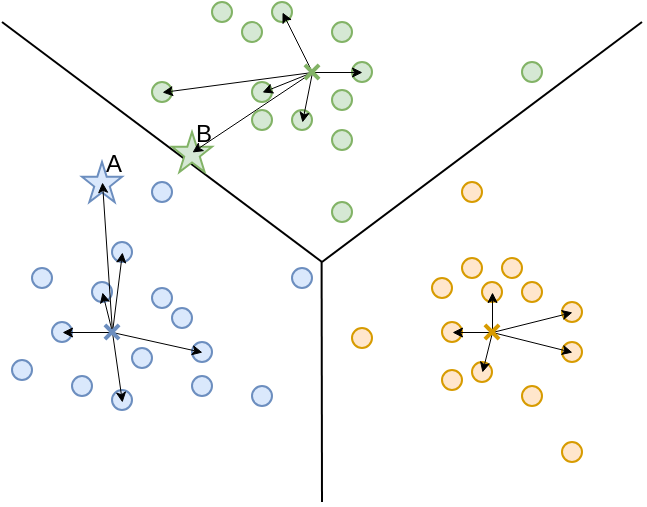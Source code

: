 <mxfile version="21.1.1" type="device">
  <diagram name="Página-1" id="OrqeLabSoHrJaveR5Bbe">
    <mxGraphModel dx="478" dy="264" grid="1" gridSize="10" guides="1" tooltips="1" connect="1" arrows="1" fold="1" page="1" pageScale="1" pageWidth="1169" pageHeight="827" math="1" shadow="0">
      <root>
        <mxCell id="0" />
        <mxCell id="1" parent="0" />
        <mxCell id="O8oyMUkmjf1qL9M-a0hE-57" value="" style="endArrow=none;html=1;rounded=0;" parent="1" edge="1">
          <mxGeometry width="50" height="50" relative="1" as="geometry">
            <mxPoint x="480" y="240" as="sourcePoint" />
            <mxPoint x="640" y="360" as="targetPoint" />
          </mxGeometry>
        </mxCell>
        <mxCell id="MGjDjrIjQ0HnxV2XTS2R-1" value="B" style="verticalLabelPosition=top;verticalAlign=bottom;html=1;shape=mxgraph.basic.star;fillColor=#d5e8d4;strokeColor=#82b366;labelPosition=right;align=left;spacing=-8;" vertex="1" parent="1">
          <mxGeometry x="565" y="295" width="20" height="20" as="geometry" />
        </mxCell>
        <mxCell id="MGjDjrIjQ0HnxV2XTS2R-3" value="" style="endArrow=classic;html=1;rounded=0;strokeWidth=0.5;endFill=1;endSize=4;exitX=0.5;exitY=0.5;exitDx=0;exitDy=0;exitPerimeter=0;" edge="1" parent="1" source="vNLIBIN-TZ7BRK8E6ICu-10">
          <mxGeometry width="50" height="50" relative="1" as="geometry">
            <mxPoint x="627.5" y="270" as="sourcePoint" />
            <mxPoint x="575" y="305" as="targetPoint" />
          </mxGeometry>
        </mxCell>
        <mxCell id="O8oyMUkmjf1qL9M-a0hE-2" value="" style="ellipse;whiteSpace=wrap;html=1;aspect=fixed;fillColor=#dae8fc;strokeColor=#6c8ebf;" parent="1" vertex="1">
          <mxGeometry x="525" y="370" width="10" height="10" as="geometry" />
        </mxCell>
        <mxCell id="O8oyMUkmjf1qL9M-a0hE-3" value="" style="ellipse;whiteSpace=wrap;html=1;aspect=fixed;fillColor=#dae8fc;strokeColor=#6c8ebf;" parent="1" vertex="1">
          <mxGeometry x="485" y="409" width="10" height="10" as="geometry" />
        </mxCell>
        <mxCell id="O8oyMUkmjf1qL9M-a0hE-4" value="" style="ellipse;whiteSpace=wrap;html=1;aspect=fixed;fillColor=#dae8fc;strokeColor=#6c8ebf;" parent="1" vertex="1">
          <mxGeometry x="505" y="390" width="10" height="10" as="geometry" />
        </mxCell>
        <mxCell id="O8oyMUkmjf1qL9M-a0hE-5" value="" style="ellipse;whiteSpace=wrap;html=1;aspect=fixed;fillColor=#dae8fc;strokeColor=#6c8ebf;" parent="1" vertex="1">
          <mxGeometry x="565" y="383" width="10" height="10" as="geometry" />
        </mxCell>
        <mxCell id="O8oyMUkmjf1qL9M-a0hE-6" value="" style="ellipse;whiteSpace=wrap;html=1;aspect=fixed;fillColor=#dae8fc;strokeColor=#6c8ebf;" parent="1" vertex="1">
          <mxGeometry x="575" y="400" width="10" height="10" as="geometry" />
        </mxCell>
        <mxCell id="O8oyMUkmjf1qL9M-a0hE-7" value="" style="ellipse;whiteSpace=wrap;html=1;aspect=fixed;fillColor=#dae8fc;strokeColor=#6c8ebf;" parent="1" vertex="1">
          <mxGeometry x="545" y="403" width="10" height="10" as="geometry" />
        </mxCell>
        <mxCell id="O8oyMUkmjf1qL9M-a0hE-8" value="" style="ellipse;whiteSpace=wrap;html=1;aspect=fixed;fillColor=#dae8fc;strokeColor=#6c8ebf;" parent="1" vertex="1">
          <mxGeometry x="555" y="373" width="10" height="10" as="geometry" />
        </mxCell>
        <mxCell id="O8oyMUkmjf1qL9M-a0hE-9" value="" style="ellipse;whiteSpace=wrap;html=1;aspect=fixed;fillColor=#dae8fc;strokeColor=#6c8ebf;" parent="1" vertex="1">
          <mxGeometry x="515" y="417" width="10" height="10" as="geometry" />
        </mxCell>
        <mxCell id="O8oyMUkmjf1qL9M-a0hE-10" value="" style="ellipse;whiteSpace=wrap;html=1;aspect=fixed;fillColor=#dae8fc;strokeColor=#6c8ebf;" parent="1" vertex="1">
          <mxGeometry x="535" y="424" width="10" height="10" as="geometry" />
        </mxCell>
        <mxCell id="O8oyMUkmjf1qL9M-a0hE-11" value="" style="ellipse;whiteSpace=wrap;html=1;aspect=fixed;fillColor=#dae8fc;strokeColor=#6c8ebf;" parent="1" vertex="1">
          <mxGeometry x="575" y="417" width="10" height="10" as="geometry" />
        </mxCell>
        <mxCell id="O8oyMUkmjf1qL9M-a0hE-12" value="" style="ellipse;whiteSpace=wrap;html=1;aspect=fixed;fillColor=#dae8fc;strokeColor=#6c8ebf;" parent="1" vertex="1">
          <mxGeometry x="495" y="363" width="10" height="10" as="geometry" />
        </mxCell>
        <mxCell id="O8oyMUkmjf1qL9M-a0hE-13" value="" style="ellipse;whiteSpace=wrap;html=1;aspect=fixed;fillColor=#dae8fc;strokeColor=#6c8ebf;" parent="1" vertex="1">
          <mxGeometry x="535" y="350" width="10" height="10" as="geometry" />
        </mxCell>
        <mxCell id="O8oyMUkmjf1qL9M-a0hE-15" value="" style="ellipse;whiteSpace=wrap;html=1;aspect=fixed;fillColor=#d5e8d4;strokeColor=#82b366;" parent="1" vertex="1">
          <mxGeometry x="600" y="240" width="10" height="10" as="geometry" />
        </mxCell>
        <mxCell id="O8oyMUkmjf1qL9M-a0hE-17" value="" style="ellipse;whiteSpace=wrap;html=1;aspect=fixed;fillColor=#d5e8d4;strokeColor=#82b366;" parent="1" vertex="1">
          <mxGeometry x="605" y="270" width="10" height="10" as="geometry" />
        </mxCell>
        <mxCell id="O8oyMUkmjf1qL9M-a0hE-19" value="" style="ellipse;whiteSpace=wrap;html=1;aspect=fixed;fillColor=#d5e8d4;strokeColor=#82b366;" parent="1" vertex="1">
          <mxGeometry x="655" y="260" width="10" height="10" as="geometry" />
        </mxCell>
        <mxCell id="O8oyMUkmjf1qL9M-a0hE-20" value="" style="ellipse;whiteSpace=wrap;html=1;aspect=fixed;fillColor=#d5e8d4;strokeColor=#82b366;" parent="1" vertex="1">
          <mxGeometry x="645" y="274" width="10" height="10" as="geometry" />
        </mxCell>
        <mxCell id="O8oyMUkmjf1qL9M-a0hE-21" value="" style="ellipse;whiteSpace=wrap;html=1;aspect=fixed;fillColor=#d5e8d4;strokeColor=#82b366;" parent="1" vertex="1">
          <mxGeometry x="645" y="240" width="10" height="10" as="geometry" />
        </mxCell>
        <mxCell id="O8oyMUkmjf1qL9M-a0hE-22" value="" style="ellipse;whiteSpace=wrap;html=1;aspect=fixed;fillColor=#d5e8d4;strokeColor=#82b366;" parent="1" vertex="1">
          <mxGeometry x="605" y="284" width="10" height="10" as="geometry" />
        </mxCell>
        <mxCell id="O8oyMUkmjf1qL9M-a0hE-23" value="" style="ellipse;whiteSpace=wrap;html=1;aspect=fixed;fillColor=#d5e8d4;strokeColor=#82b366;" parent="1" vertex="1">
          <mxGeometry x="625" y="284" width="10" height="10" as="geometry" />
        </mxCell>
        <mxCell id="O8oyMUkmjf1qL9M-a0hE-24" value="" style="ellipse;whiteSpace=wrap;html=1;aspect=fixed;fillColor=#d5e8d4;strokeColor=#82b366;" parent="1" vertex="1">
          <mxGeometry x="645" y="294" width="10" height="10" as="geometry" />
        </mxCell>
        <mxCell id="O8oyMUkmjf1qL9M-a0hE-25" value="" style="ellipse;whiteSpace=wrap;html=1;aspect=fixed;fillColor=#d5e8d4;strokeColor=#82b366;" parent="1" vertex="1">
          <mxGeometry x="585" y="230" width="10" height="10" as="geometry" />
        </mxCell>
        <mxCell id="O8oyMUkmjf1qL9M-a0hE-26" value="" style="ellipse;whiteSpace=wrap;html=1;aspect=fixed;fillColor=#d5e8d4;strokeColor=#82b366;" parent="1" vertex="1">
          <mxGeometry x="615" y="230" width="10" height="10" as="geometry" />
        </mxCell>
        <mxCell id="O8oyMUkmjf1qL9M-a0hE-42" value="" style="ellipse;whiteSpace=wrap;html=1;aspect=fixed;fillColor=#ffe6cc;strokeColor=#d79b00;" parent="1" vertex="1">
          <mxGeometry x="695" y="368" width="10" height="10" as="geometry" />
        </mxCell>
        <mxCell id="O8oyMUkmjf1qL9M-a0hE-43" value="" style="ellipse;whiteSpace=wrap;html=1;aspect=fixed;fillColor=#ffe6cc;strokeColor=#d79b00;" parent="1" vertex="1">
          <mxGeometry x="720" y="370" width="10" height="10" as="geometry" />
        </mxCell>
        <mxCell id="O8oyMUkmjf1qL9M-a0hE-44" value="" style="ellipse;whiteSpace=wrap;html=1;aspect=fixed;fillColor=#ffe6cc;strokeColor=#d79b00;" parent="1" vertex="1">
          <mxGeometry x="700" y="390" width="10" height="10" as="geometry" />
        </mxCell>
        <mxCell id="O8oyMUkmjf1qL9M-a0hE-45" value="" style="ellipse;whiteSpace=wrap;html=1;aspect=fixed;fillColor=#ffe6cc;strokeColor=#d79b00;" parent="1" vertex="1">
          <mxGeometry x="760" y="380" width="10" height="10" as="geometry" />
        </mxCell>
        <mxCell id="O8oyMUkmjf1qL9M-a0hE-46" value="" style="ellipse;whiteSpace=wrap;html=1;aspect=fixed;fillColor=#ffe6cc;strokeColor=#d79b00;" parent="1" vertex="1">
          <mxGeometry x="760" y="400" width="10" height="10" as="geometry" />
        </mxCell>
        <mxCell id="O8oyMUkmjf1qL9M-a0hE-47" value="" style="ellipse;whiteSpace=wrap;html=1;aspect=fixed;fillColor=#ffe6cc;strokeColor=#d79b00;" parent="1" vertex="1">
          <mxGeometry x="730" y="358" width="10" height="10" as="geometry" />
        </mxCell>
        <mxCell id="O8oyMUkmjf1qL9M-a0hE-48" value="" style="ellipse;whiteSpace=wrap;html=1;aspect=fixed;fillColor=#ffe6cc;strokeColor=#d79b00;" parent="1" vertex="1">
          <mxGeometry x="740" y="370" width="10" height="10" as="geometry" />
        </mxCell>
        <mxCell id="O8oyMUkmjf1qL9M-a0hE-49" value="" style="ellipse;whiteSpace=wrap;html=1;aspect=fixed;fillColor=#ffe6cc;strokeColor=#d79b00;" parent="1" vertex="1">
          <mxGeometry x="715" y="410" width="10" height="10" as="geometry" />
        </mxCell>
        <mxCell id="O8oyMUkmjf1qL9M-a0hE-50" value="" style="ellipse;whiteSpace=wrap;html=1;aspect=fixed;fillColor=#ffe6cc;strokeColor=#d79b00;" parent="1" vertex="1">
          <mxGeometry x="740" y="422" width="10" height="10" as="geometry" />
        </mxCell>
        <mxCell id="O8oyMUkmjf1qL9M-a0hE-51" value="" style="ellipse;whiteSpace=wrap;html=1;aspect=fixed;fillColor=#ffe6cc;strokeColor=#d79b00;" parent="1" vertex="1">
          <mxGeometry x="700" y="414" width="10" height="10" as="geometry" />
        </mxCell>
        <mxCell id="O8oyMUkmjf1qL9M-a0hE-52" value="" style="ellipse;whiteSpace=wrap;html=1;aspect=fixed;fillColor=#ffe6cc;strokeColor=#d79b00;" parent="1" vertex="1">
          <mxGeometry x="710" y="358" width="10" height="10" as="geometry" />
        </mxCell>
        <mxCell id="O8oyMUkmjf1qL9M-a0hE-55" value="" style="endArrow=none;html=1;rounded=0;" parent="1" edge="1">
          <mxGeometry width="50" height="50" relative="1" as="geometry">
            <mxPoint x="640" y="360" as="sourcePoint" />
            <mxPoint x="800" y="240" as="targetPoint" />
          </mxGeometry>
        </mxCell>
        <mxCell id="O8oyMUkmjf1qL9M-a0hE-56" value="" style="endArrow=none;html=1;rounded=0;" parent="1" edge="1">
          <mxGeometry width="50" height="50" relative="1" as="geometry">
            <mxPoint x="639.8" y="360" as="sourcePoint" />
            <mxPoint x="640" y="480" as="targetPoint" />
          </mxGeometry>
        </mxCell>
        <mxCell id="O8oyMUkmjf1qL9M-a0hE-58" value="" style="ellipse;whiteSpace=wrap;html=1;aspect=fixed;fillColor=#ffe6cc;strokeColor=#d79b00;" parent="1" vertex="1">
          <mxGeometry x="710" y="320" width="10" height="10" as="geometry" />
        </mxCell>
        <mxCell id="O8oyMUkmjf1qL9M-a0hE-59" value="" style="ellipse;whiteSpace=wrap;html=1;aspect=fixed;fillColor=#ffe6cc;strokeColor=#d79b00;" parent="1" vertex="1">
          <mxGeometry x="655" y="393" width="10" height="10" as="geometry" />
        </mxCell>
        <mxCell id="O8oyMUkmjf1qL9M-a0hE-61" value="" style="ellipse;whiteSpace=wrap;html=1;aspect=fixed;fillColor=#dae8fc;strokeColor=#6c8ebf;" parent="1" vertex="1">
          <mxGeometry x="625" y="363" width="10" height="10" as="geometry" />
        </mxCell>
        <mxCell id="O8oyMUkmjf1qL9M-a0hE-62" value="" style="ellipse;whiteSpace=wrap;html=1;aspect=fixed;fillColor=#dae8fc;strokeColor=#6c8ebf;" parent="1" vertex="1">
          <mxGeometry x="605" y="422" width="10" height="10" as="geometry" />
        </mxCell>
        <mxCell id="O8oyMUkmjf1qL9M-a0hE-63" value="" style="ellipse;whiteSpace=wrap;html=1;aspect=fixed;fillColor=#dae8fc;strokeColor=#6c8ebf;" parent="1" vertex="1">
          <mxGeometry x="555" y="320" width="10" height="10" as="geometry" />
        </mxCell>
        <mxCell id="O8oyMUkmjf1qL9M-a0hE-65" value="" style="ellipse;whiteSpace=wrap;html=1;aspect=fixed;fillColor=#d5e8d4;strokeColor=#82b366;" parent="1" vertex="1">
          <mxGeometry x="740" y="260" width="10" height="10" as="geometry" />
        </mxCell>
        <mxCell id="O8oyMUkmjf1qL9M-a0hE-64" value="" style="ellipse;whiteSpace=wrap;html=1;aspect=fixed;fillColor=#d5e8d4;strokeColor=#82b366;" parent="1" vertex="1">
          <mxGeometry x="555" y="270" width="10" height="10" as="geometry" />
        </mxCell>
        <mxCell id="O8oyMUkmjf1qL9M-a0hE-66" value="" style="ellipse;whiteSpace=wrap;html=1;aspect=fixed;fillColor=#d5e8d4;strokeColor=#82b366;" parent="1" vertex="1">
          <mxGeometry x="645" y="330" width="10" height="10" as="geometry" />
        </mxCell>
        <mxCell id="O8oyMUkmjf1qL9M-a0hE-67" value="" style="ellipse;whiteSpace=wrap;html=1;aspect=fixed;fillColor=#ffe6cc;strokeColor=#d79b00;" parent="1" vertex="1">
          <mxGeometry x="760" y="450" width="10" height="10" as="geometry" />
        </mxCell>
        <mxCell id="vNLIBIN-TZ7BRK8E6ICu-2" value="" style="endArrow=classic;html=1;rounded=0;strokeWidth=0.5;endFill=1;endSize=4;exitX=0.5;exitY=0.5;exitDx=0;exitDy=0;exitPerimeter=0;" parent="1" source="vNLIBIN-TZ7BRK8E6ICu-10" edge="1">
          <mxGeometry width="50" height="50" relative="1" as="geometry">
            <mxPoint x="635" y="265" as="sourcePoint" />
            <mxPoint x="610" y="275" as="targetPoint" />
          </mxGeometry>
        </mxCell>
        <mxCell id="vNLIBIN-TZ7BRK8E6ICu-3" value="" style="endArrow=classic;html=1;rounded=0;strokeWidth=0.5;endFill=1;endSize=4;exitX=0.5;exitY=0.5;exitDx=0;exitDy=0;exitPerimeter=0;" parent="1" source="vNLIBIN-TZ7BRK8E6ICu-10" edge="1">
          <mxGeometry width="50" height="50" relative="1" as="geometry">
            <mxPoint x="635" y="265" as="sourcePoint" />
            <mxPoint x="630" y="290" as="targetPoint" />
          </mxGeometry>
        </mxCell>
        <mxCell id="vNLIBIN-TZ7BRK8E6ICu-5" value="" style="endArrow=classic;html=1;rounded=0;strokeWidth=0.5;endFill=1;endSize=4;exitX=0.5;exitY=0.5;exitDx=0;exitDy=0;exitPerimeter=0;" parent="1" source="vNLIBIN-TZ7BRK8E6ICu-10" edge="1">
          <mxGeometry width="50" height="50" relative="1" as="geometry">
            <mxPoint x="635" y="265" as="sourcePoint" />
            <mxPoint x="620" y="235" as="targetPoint" />
          </mxGeometry>
        </mxCell>
        <mxCell id="vNLIBIN-TZ7BRK8E6ICu-7" value="" style="endArrow=classic;html=1;rounded=0;strokeWidth=0.5;endFill=1;endSize=4;exitX=0.5;exitY=0.5;exitDx=0;exitDy=0;exitPerimeter=0;" parent="1" source="vNLIBIN-TZ7BRK8E6ICu-10" edge="1">
          <mxGeometry width="50" height="50" relative="1" as="geometry">
            <mxPoint x="635" y="265" as="sourcePoint" />
            <mxPoint x="660" y="265" as="targetPoint" />
          </mxGeometry>
        </mxCell>
        <mxCell id="vNLIBIN-TZ7BRK8E6ICu-15" value="" style="endArrow=classic;html=1;rounded=0;strokeWidth=0.5;endFill=1;endSize=4;exitX=0.5;exitY=0.5;exitDx=0;exitDy=0;exitPerimeter=0;" parent="1" source="vNLIBIN-TZ7BRK8E6ICu-10" edge="1">
          <mxGeometry width="50" height="50" relative="1" as="geometry">
            <mxPoint x="645" y="275" as="sourcePoint" />
            <mxPoint x="560" y="275" as="targetPoint" />
          </mxGeometry>
        </mxCell>
        <mxCell id="vNLIBIN-TZ7BRK8E6ICu-10" value="" style="verticalLabelPosition=bottom;verticalAlign=top;html=1;shape=mxgraph.basic.4_point_star_2;dx=1;rotation=45;fillColor=#d5e8d4;strokeColor=#82b366;strokeWidth=2;" parent="1" vertex="1">
          <mxGeometry x="630" y="260" width="10" height="10" as="geometry" />
        </mxCell>
        <mxCell id="vNLIBIN-TZ7BRK8E6ICu-18" value="" style="endArrow=classic;html=1;rounded=0;strokeWidth=0.5;endFill=1;endSize=4;exitX=0.5;exitY=0.5;exitDx=0;exitDy=0;exitPerimeter=0;" parent="1" source="vNLIBIN-TZ7BRK8E6ICu-13" edge="1">
          <mxGeometry width="50" height="50" relative="1" as="geometry">
            <mxPoint x="527.5" y="414" as="sourcePoint" />
            <mxPoint x="510" y="395" as="targetPoint" />
          </mxGeometry>
        </mxCell>
        <mxCell id="vNLIBIN-TZ7BRK8E6ICu-19" value="" style="endArrow=classic;html=1;rounded=0;strokeWidth=0.5;endFill=1;endSize=4;exitX=0.5;exitY=0.5;exitDx=0;exitDy=0;exitPerimeter=0;" parent="1" source="vNLIBIN-TZ7BRK8E6ICu-13" edge="1">
          <mxGeometry width="50" height="50" relative="1" as="geometry">
            <mxPoint x="545" y="405" as="sourcePoint" />
            <mxPoint x="580" y="405" as="targetPoint" />
          </mxGeometry>
        </mxCell>
        <mxCell id="vNLIBIN-TZ7BRK8E6ICu-20" value="" style="endArrow=classic;html=1;rounded=0;strokeWidth=0.5;endFill=1;endSize=4;exitX=0.5;exitY=0.5;exitDx=0;exitDy=0;exitPerimeter=0;" parent="1" source="vNLIBIN-TZ7BRK8E6ICu-13" edge="1">
          <mxGeometry width="50" height="50" relative="1" as="geometry">
            <mxPoint x="545" y="405" as="sourcePoint" />
            <mxPoint x="540" y="430" as="targetPoint" />
          </mxGeometry>
        </mxCell>
        <mxCell id="vNLIBIN-TZ7BRK8E6ICu-21" value="" style="endArrow=classic;html=1;rounded=0;strokeWidth=0.5;endFill=1;endSize=4;exitX=0.5;exitY=0.5;exitDx=0;exitDy=0;exitPerimeter=0;" parent="1" source="vNLIBIN-TZ7BRK8E6ICu-13" edge="1">
          <mxGeometry width="50" height="50" relative="1" as="geometry">
            <mxPoint x="545" y="405" as="sourcePoint" />
            <mxPoint x="540" y="355" as="targetPoint" />
          </mxGeometry>
        </mxCell>
        <mxCell id="vNLIBIN-TZ7BRK8E6ICu-22" value="" style="endArrow=classic;html=1;rounded=0;strokeWidth=0.5;endFill=1;endSize=4;exitX=0.5;exitY=0.5;exitDx=0;exitDy=0;exitPerimeter=0;" parent="1" source="vNLIBIN-TZ7BRK8E6ICu-13" edge="1">
          <mxGeometry width="50" height="50" relative="1" as="geometry">
            <mxPoint x="545" y="405" as="sourcePoint" />
            <mxPoint x="530" y="375" as="targetPoint" />
          </mxGeometry>
        </mxCell>
        <mxCell id="vNLIBIN-TZ7BRK8E6ICu-23" value="" style="endArrow=classic;html=1;rounded=0;strokeWidth=0.5;endFill=1;endSize=4;exitX=0.5;exitY=0.5;exitDx=0;exitDy=0;exitPerimeter=0;" parent="1" source="vNLIBIN-TZ7BRK8E6ICu-14" edge="1">
          <mxGeometry width="50" height="50" relative="1" as="geometry">
            <mxPoint x="725" y="383" as="sourcePoint" />
            <mxPoint x="725" y="375" as="targetPoint" />
          </mxGeometry>
        </mxCell>
        <mxCell id="vNLIBIN-TZ7BRK8E6ICu-24" value="" style="endArrow=classic;html=1;rounded=0;strokeWidth=0.5;endFill=1;endSize=4;exitX=0.5;exitY=0.5;exitDx=0;exitDy=0;exitPerimeter=0;" parent="1" source="vNLIBIN-TZ7BRK8E6ICu-14" edge="1">
          <mxGeometry width="50" height="50" relative="1" as="geometry">
            <mxPoint x="735" y="405" as="sourcePoint" />
            <mxPoint x="720" y="415" as="targetPoint" />
          </mxGeometry>
        </mxCell>
        <mxCell id="vNLIBIN-TZ7BRK8E6ICu-25" value="" style="endArrow=classic;html=1;rounded=0;strokeWidth=0.5;endFill=1;endSize=4;exitX=0.5;exitY=0.5;exitDx=0;exitDy=0;exitPerimeter=0;" parent="1" source="vNLIBIN-TZ7BRK8E6ICu-14" edge="1">
          <mxGeometry width="50" height="50" relative="1" as="geometry">
            <mxPoint x="735" y="405" as="sourcePoint" />
            <mxPoint x="765" y="385" as="targetPoint" />
          </mxGeometry>
        </mxCell>
        <mxCell id="vNLIBIN-TZ7BRK8E6ICu-26" value="" style="endArrow=classic;html=1;rounded=0;strokeWidth=0.5;endFill=1;endSize=4;exitX=0.5;exitY=0.5;exitDx=0;exitDy=0;exitPerimeter=0;" parent="1" source="vNLIBIN-TZ7BRK8E6ICu-14" edge="1">
          <mxGeometry width="50" height="50" relative="1" as="geometry">
            <mxPoint x="735" y="405" as="sourcePoint" />
            <mxPoint x="705" y="395" as="targetPoint" />
          </mxGeometry>
        </mxCell>
        <mxCell id="vNLIBIN-TZ7BRK8E6ICu-27" value="" style="endArrow=classic;html=1;rounded=0;strokeWidth=0.5;endFill=1;endSize=4;exitX=0.5;exitY=0.5;exitDx=0;exitDy=0;exitPerimeter=0;" parent="1" source="vNLIBIN-TZ7BRK8E6ICu-14" edge="1">
          <mxGeometry width="50" height="50" relative="1" as="geometry">
            <mxPoint x="735" y="405" as="sourcePoint" />
            <mxPoint x="765" y="405" as="targetPoint" />
          </mxGeometry>
        </mxCell>
        <mxCell id="vNLIBIN-TZ7BRK8E6ICu-14" value="" style="verticalLabelPosition=bottom;verticalAlign=top;html=1;shape=mxgraph.basic.4_point_star_2;dx=1;rotation=45;fillColor=#ffe6cc;strokeColor=#d79b00;strokeWidth=2;" parent="1" vertex="1">
          <mxGeometry x="720" y="390" width="10" height="10" as="geometry" />
        </mxCell>
        <mxCell id="MGjDjrIjQ0HnxV2XTS2R-4" value="A" style="verticalLabelPosition=top;verticalAlign=bottom;html=1;shape=mxgraph.basic.star;fillColor=#dae8fc;strokeColor=#6c8ebf;labelPosition=right;align=left;spacing=-8;" vertex="1" parent="1">
          <mxGeometry x="520" y="310" width="20" height="20" as="geometry" />
        </mxCell>
        <mxCell id="MGjDjrIjQ0HnxV2XTS2R-5" value="" style="endArrow=classic;html=1;rounded=0;strokeWidth=0.5;endFill=1;endSize=4;exitX=0.5;exitY=0.5;exitDx=0;exitDy=0;exitPerimeter=0;" edge="1" parent="1" source="vNLIBIN-TZ7BRK8E6ICu-13">
          <mxGeometry width="50" height="50" relative="1" as="geometry">
            <mxPoint x="545" y="405" as="sourcePoint" />
            <mxPoint x="530" y="320" as="targetPoint" />
          </mxGeometry>
        </mxCell>
        <mxCell id="vNLIBIN-TZ7BRK8E6ICu-13" value="" style="verticalLabelPosition=bottom;verticalAlign=top;html=1;shape=mxgraph.basic.4_point_star_2;dx=1;rotation=45;fillColor=#dae8fc;strokeColor=#6c8ebf;strokeWidth=2;" parent="1" vertex="1">
          <mxGeometry x="530" y="390" width="10" height="10" as="geometry" />
        </mxCell>
      </root>
    </mxGraphModel>
  </diagram>
</mxfile>
